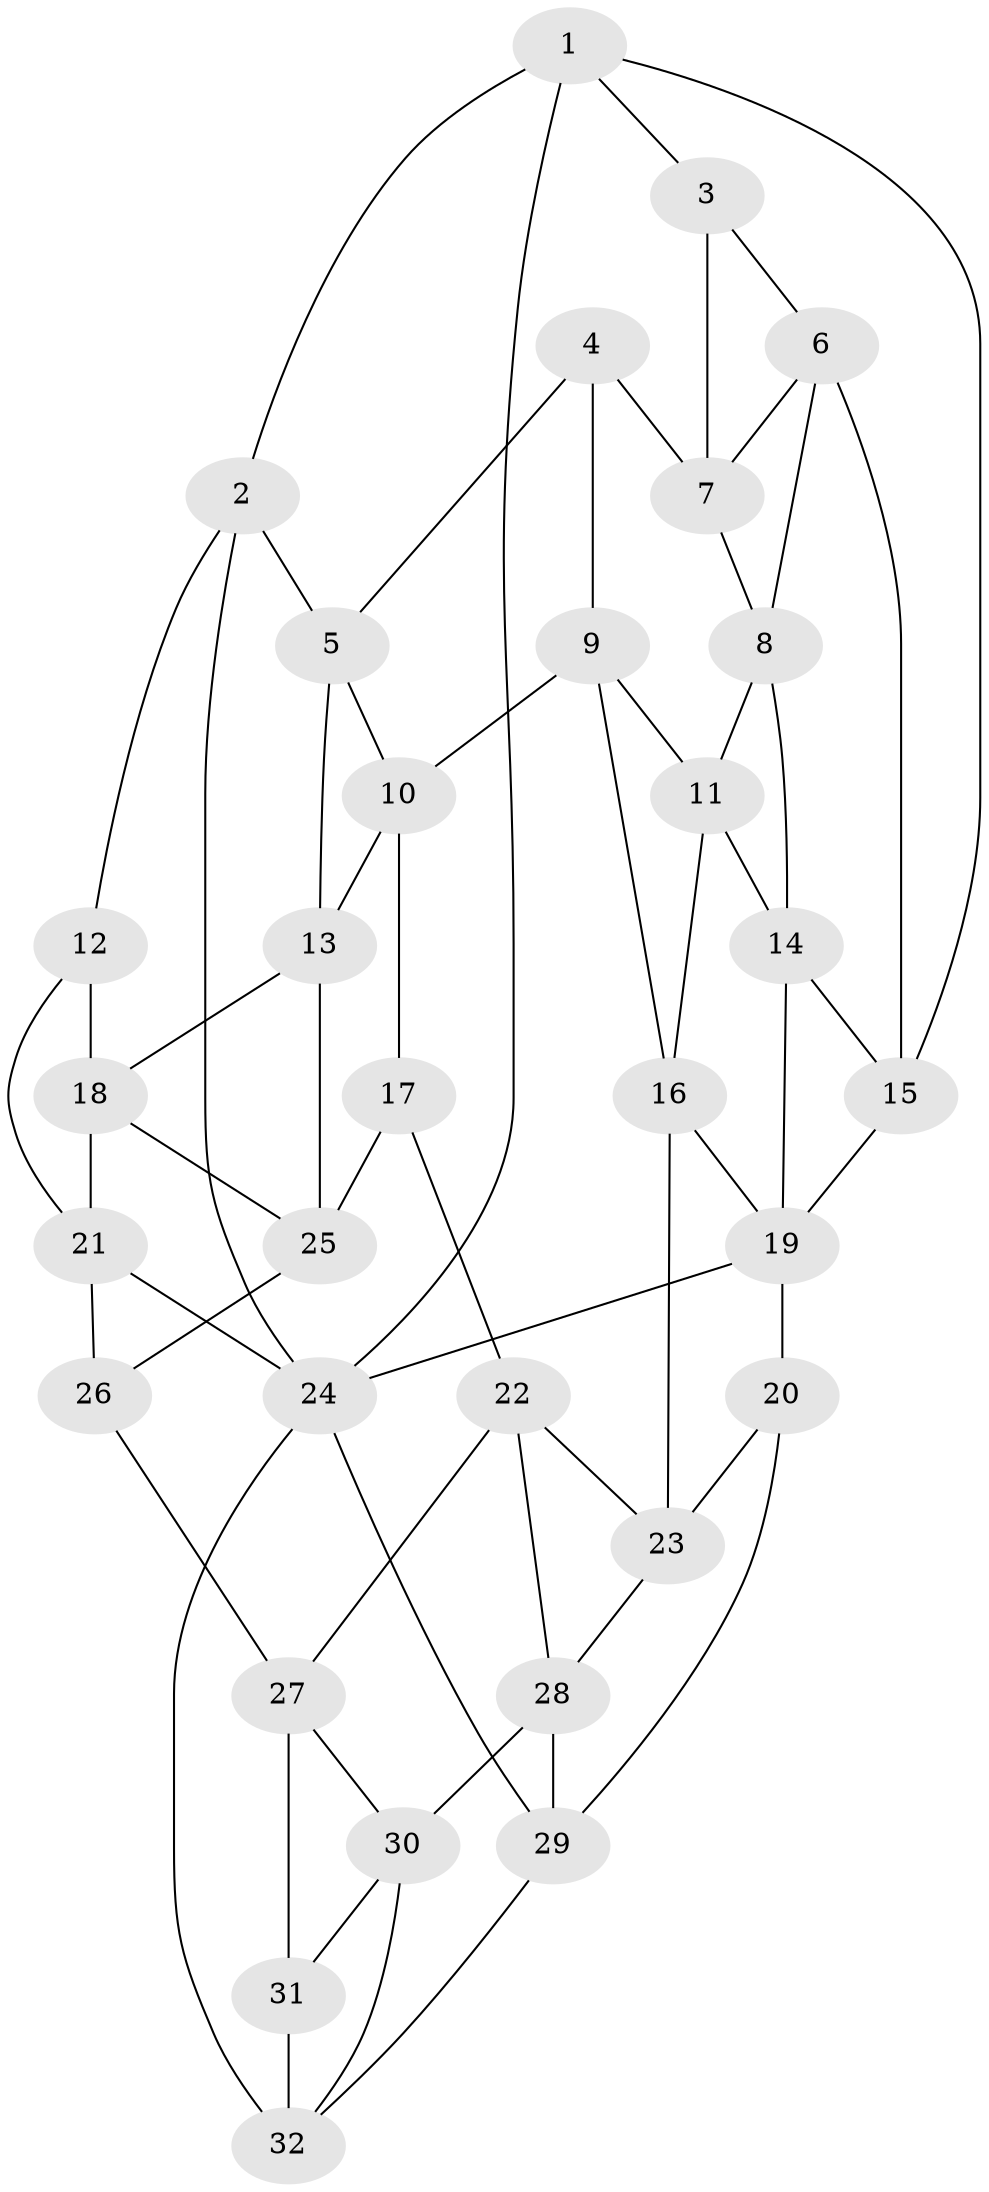 // original degree distribution, {3: 0.03125, 5: 0.46875, 4: 0.265625, 6: 0.234375}
// Generated by graph-tools (version 1.1) at 2025/50/03/09/25 03:50:58]
// undirected, 32 vertices, 62 edges
graph export_dot {
graph [start="1"]
  node [color=gray90,style=filled];
  1;
  2;
  3;
  4;
  5;
  6;
  7;
  8;
  9;
  10;
  11;
  12;
  13;
  14;
  15;
  16;
  17;
  18;
  19;
  20;
  21;
  22;
  23;
  24;
  25;
  26;
  27;
  28;
  29;
  30;
  31;
  32;
  1 -- 2 [weight=1.0];
  1 -- 3 [weight=1.0];
  1 -- 15 [weight=1.0];
  1 -- 24 [weight=1.0];
  2 -- 5 [weight=1.0];
  2 -- 12 [weight=1.0];
  2 -- 24 [weight=1.0];
  3 -- 6 [weight=1.0];
  3 -- 7 [weight=1.0];
  4 -- 5 [weight=1.0];
  4 -- 7 [weight=1.0];
  4 -- 9 [weight=1.0];
  5 -- 10 [weight=1.0];
  5 -- 13 [weight=1.0];
  6 -- 7 [weight=1.0];
  6 -- 8 [weight=1.0];
  6 -- 15 [weight=1.0];
  7 -- 8 [weight=1.0];
  8 -- 11 [weight=1.0];
  8 -- 14 [weight=1.0];
  9 -- 10 [weight=1.0];
  9 -- 11 [weight=1.0];
  9 -- 16 [weight=1.0];
  10 -- 13 [weight=1.0];
  10 -- 17 [weight=1.0];
  11 -- 14 [weight=1.0];
  11 -- 16 [weight=1.0];
  12 -- 18 [weight=1.0];
  12 -- 21 [weight=1.0];
  13 -- 18 [weight=1.0];
  13 -- 25 [weight=1.0];
  14 -- 15 [weight=1.0];
  14 -- 19 [weight=1.0];
  15 -- 19 [weight=1.0];
  16 -- 19 [weight=1.0];
  16 -- 23 [weight=1.0];
  17 -- 22 [weight=1.0];
  17 -- 25 [weight=1.0];
  18 -- 21 [weight=1.0];
  18 -- 25 [weight=1.0];
  19 -- 20 [weight=2.0];
  19 -- 24 [weight=1.0];
  20 -- 23 [weight=1.0];
  20 -- 29 [weight=1.0];
  21 -- 24 [weight=1.0];
  21 -- 26 [weight=1.0];
  22 -- 23 [weight=1.0];
  22 -- 27 [weight=1.0];
  22 -- 28 [weight=1.0];
  23 -- 28 [weight=1.0];
  24 -- 29 [weight=1.0];
  24 -- 32 [weight=1.0];
  25 -- 26 [weight=1.0];
  26 -- 27 [weight=1.0];
  27 -- 30 [weight=1.0];
  27 -- 31 [weight=1.0];
  28 -- 29 [weight=1.0];
  28 -- 30 [weight=1.0];
  29 -- 32 [weight=1.0];
  30 -- 31 [weight=1.0];
  30 -- 32 [weight=1.0];
  31 -- 32 [weight=2.0];
}
